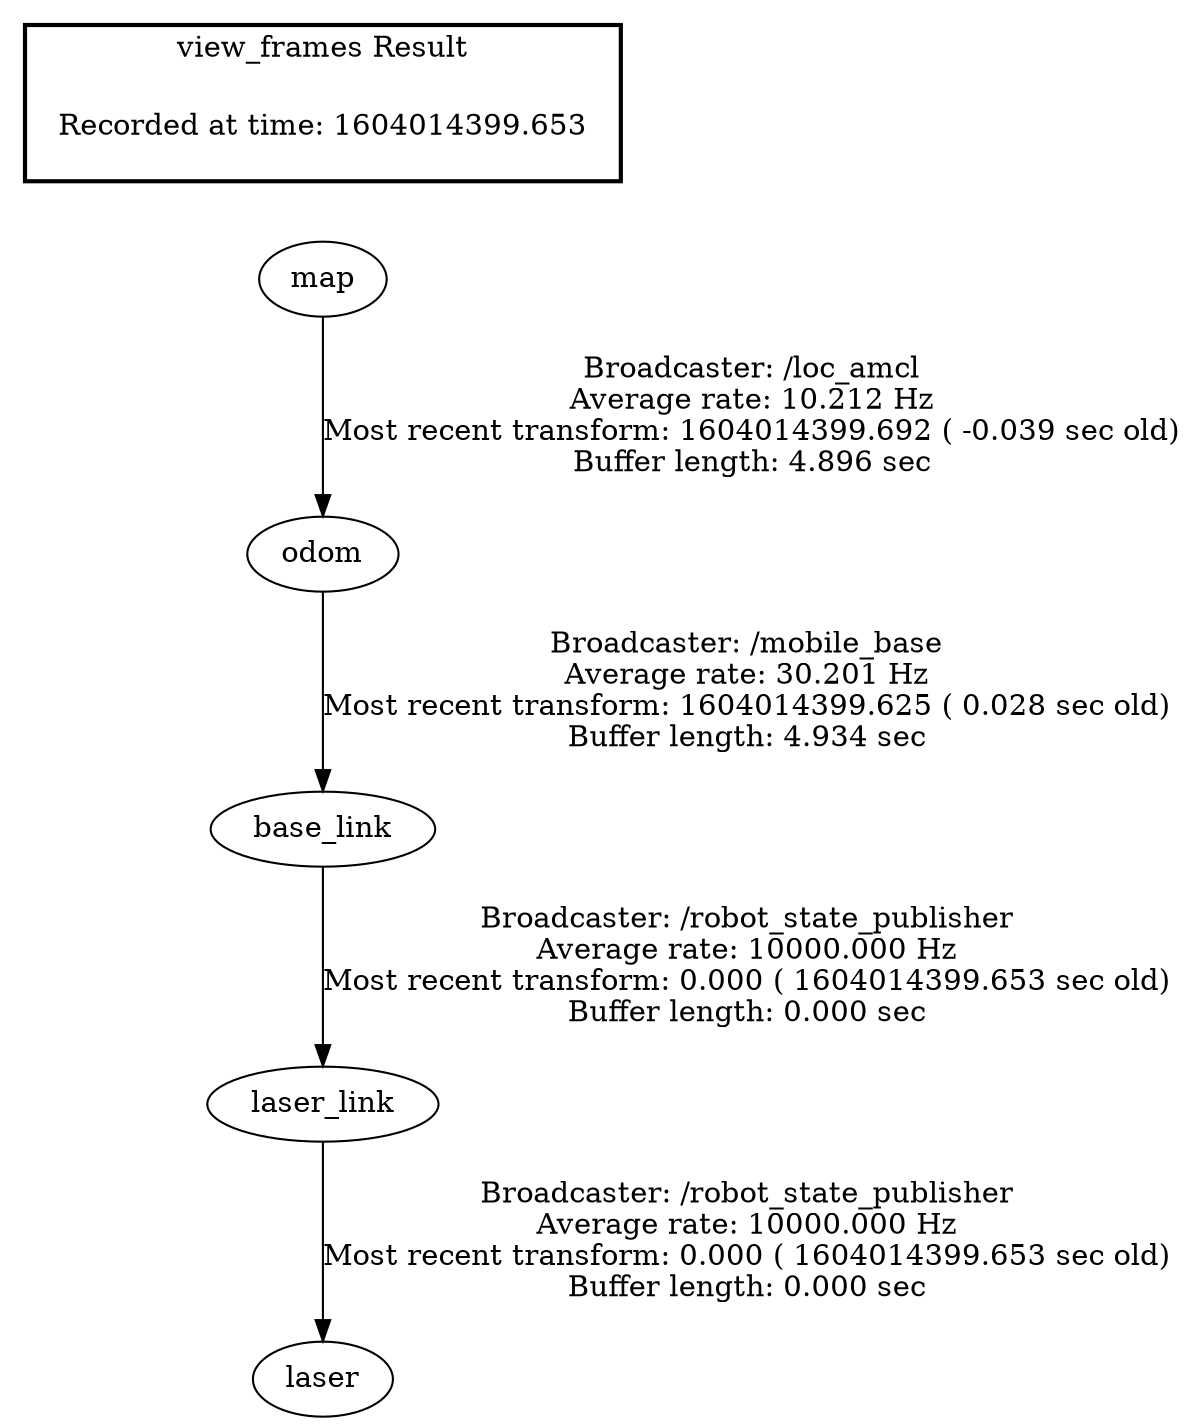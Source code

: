 digraph G {
"base_link" -> "laser_link"[label="Broadcaster: /robot_state_publisher\nAverage rate: 10000.000 Hz\nMost recent transform: 0.000 ( 1604014399.653 sec old)\nBuffer length: 0.000 sec\n"];
"odom" -> "base_link"[label="Broadcaster: /mobile_base\nAverage rate: 30.201 Hz\nMost recent transform: 1604014399.625 ( 0.028 sec old)\nBuffer length: 4.934 sec\n"];
"laser_link" -> "laser"[label="Broadcaster: /robot_state_publisher\nAverage rate: 10000.000 Hz\nMost recent transform: 0.000 ( 1604014399.653 sec old)\nBuffer length: 0.000 sec\n"];
"map" -> "odom"[label="Broadcaster: /loc_amcl\nAverage rate: 10.212 Hz\nMost recent transform: 1604014399.692 ( -0.039 sec old)\nBuffer length: 4.896 sec\n"];
edge [style=invis];
 subgraph cluster_legend { style=bold; color=black; label ="view_frames Result";
"Recorded at time: 1604014399.653"[ shape=plaintext ] ;
 }->"map";
}